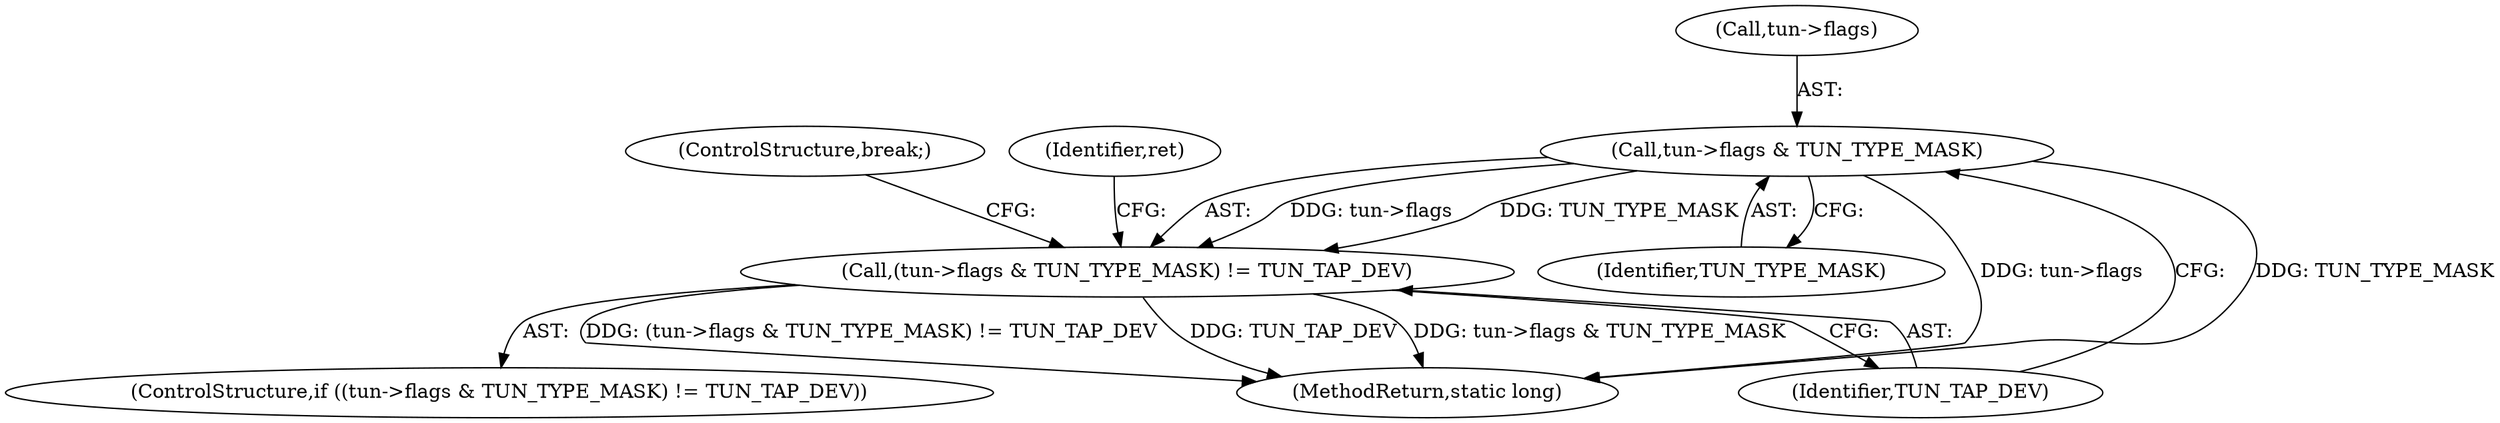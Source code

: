 digraph "0_linux_a117dacde0288f3ec60b6e5bcedae8fa37ee0dfc@pointer" {
"1000399" [label="(Call,tun->flags & TUN_TYPE_MASK)"];
"1000398" [label="(Call,(tun->flags & TUN_TYPE_MASK) != TUN_TAP_DEV)"];
"1000399" [label="(Call,tun->flags & TUN_TYPE_MASK)"];
"1000404" [label="(Identifier,TUN_TAP_DEV)"];
"1000644" [label="(MethodReturn,static long)"];
"1000397" [label="(ControlStructure,if ((tun->flags & TUN_TYPE_MASK) != TUN_TAP_DEV))"];
"1000403" [label="(Identifier,TUN_TYPE_MASK)"];
"1000405" [label="(ControlStructure,break;)"];
"1000407" [label="(Identifier,ret)"];
"1000400" [label="(Call,tun->flags)"];
"1000398" [label="(Call,(tun->flags & TUN_TYPE_MASK) != TUN_TAP_DEV)"];
"1000399" -> "1000398"  [label="AST: "];
"1000399" -> "1000403"  [label="CFG: "];
"1000400" -> "1000399"  [label="AST: "];
"1000403" -> "1000399"  [label="AST: "];
"1000404" -> "1000399"  [label="CFG: "];
"1000399" -> "1000644"  [label="DDG: TUN_TYPE_MASK"];
"1000399" -> "1000644"  [label="DDG: tun->flags"];
"1000399" -> "1000398"  [label="DDG: tun->flags"];
"1000399" -> "1000398"  [label="DDG: TUN_TYPE_MASK"];
"1000398" -> "1000397"  [label="AST: "];
"1000398" -> "1000404"  [label="CFG: "];
"1000404" -> "1000398"  [label="AST: "];
"1000405" -> "1000398"  [label="CFG: "];
"1000407" -> "1000398"  [label="CFG: "];
"1000398" -> "1000644"  [label="DDG: (tun->flags & TUN_TYPE_MASK) != TUN_TAP_DEV"];
"1000398" -> "1000644"  [label="DDG: TUN_TAP_DEV"];
"1000398" -> "1000644"  [label="DDG: tun->flags & TUN_TYPE_MASK"];
}
